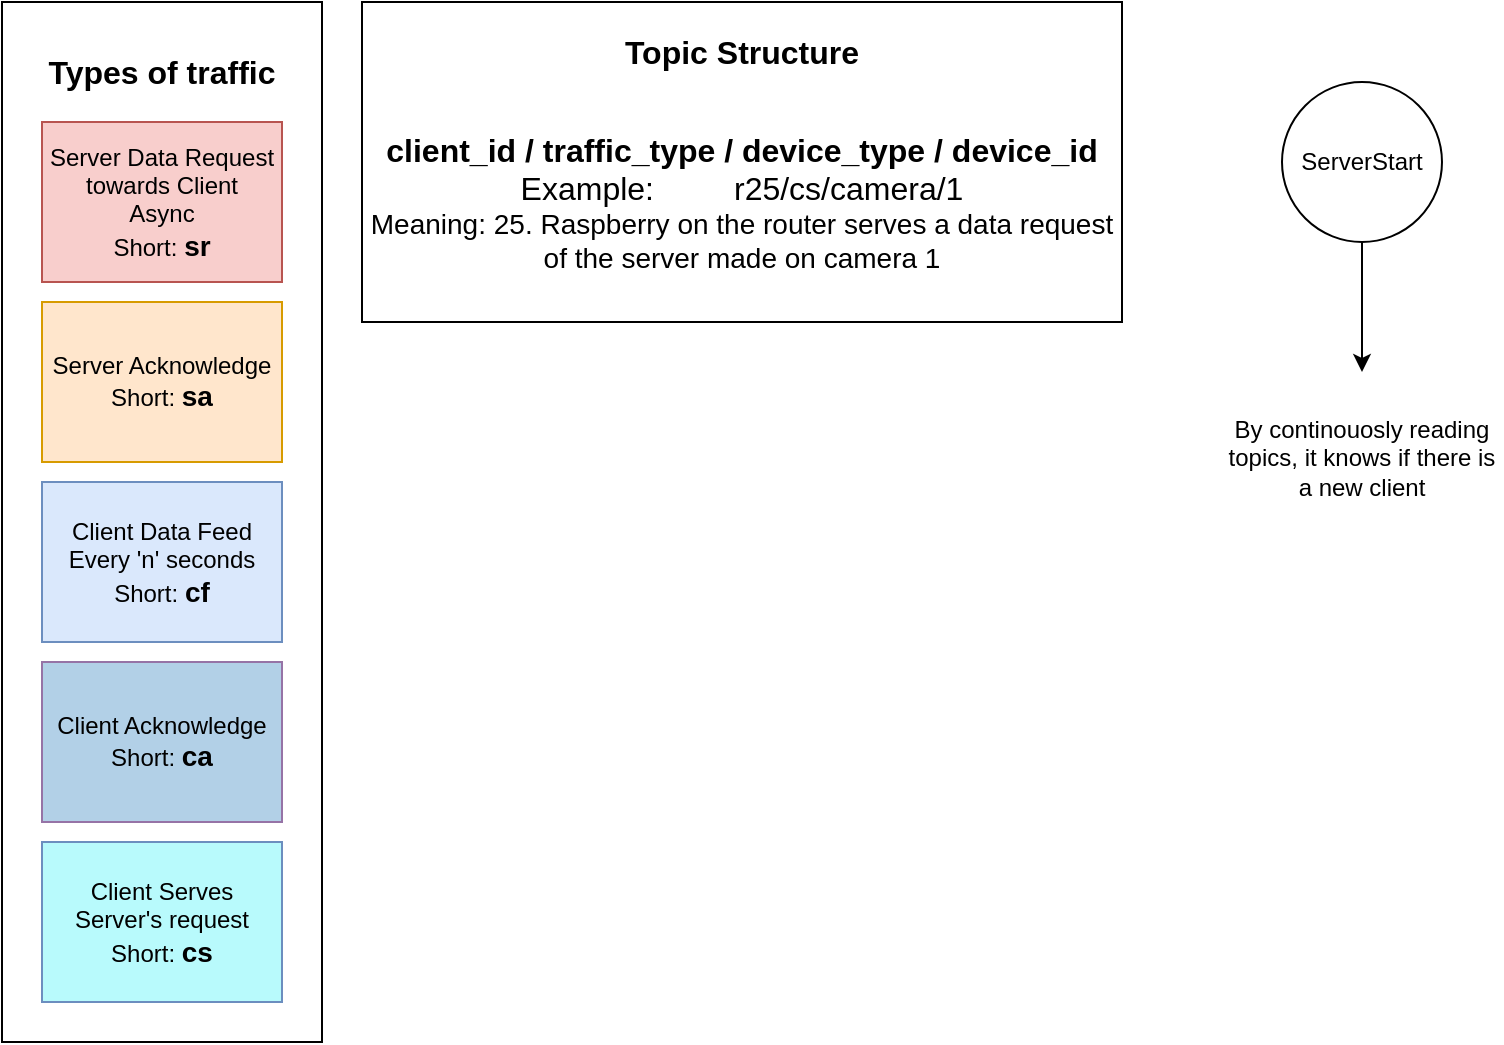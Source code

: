 <mxfile version="21.6.8" type="device" pages="2">
  <diagram name="1 oldal" id="5M3DaGB3wuH6PO7HfgoV">
    <mxGraphModel dx="1418" dy="844" grid="1" gridSize="10" guides="1" tooltips="1" connect="1" arrows="1" fold="1" page="1" pageScale="1" pageWidth="827" pageHeight="1169" math="0" shadow="0">
      <root>
        <mxCell id="0" />
        <mxCell id="1" parent="0" />
        <mxCell id="lXL5NVSI9GX34JelAAcs-3" value="" style="rounded=0;whiteSpace=wrap;html=1;" parent="1" vertex="1">
          <mxGeometry width="160" height="520" as="geometry" />
        </mxCell>
        <mxCell id="tSz0tno8jynpq7_KAymz-1" value="Server Acknowledge&lt;br&gt;Short: &lt;b&gt;&lt;font style=&quot;font-size: 14px;&quot;&gt;sa&lt;/font&gt;&lt;/b&gt;" style="rounded=0;whiteSpace=wrap;html=1;fillColor=#ffe6cc;strokeColor=#d79b00;" parent="1" vertex="1">
          <mxGeometry x="20" y="150" width="120" height="80" as="geometry" />
        </mxCell>
        <mxCell id="tSz0tno8jynpq7_KAymz-2" value="Server Data Request towards Client&lt;br&gt;Async&lt;br&gt;Short: &lt;font style=&quot;font-size: 14px;&quot;&gt;&lt;b&gt;sr&lt;/b&gt;&lt;/font&gt;" style="rounded=0;whiteSpace=wrap;html=1;fillColor=#f8cecc;strokeColor=#b85450;" parent="1" vertex="1">
          <mxGeometry x="20" y="60" width="120" height="80" as="geometry" />
        </mxCell>
        <mxCell id="tSz0tno8jynpq7_KAymz-3" value="Client Serves Server&#39;s request&lt;br&gt;Short: &lt;b&gt;&lt;font style=&quot;font-size: 14px;&quot;&gt;cs&lt;/font&gt;&lt;/b&gt;" style="rounded=0;whiteSpace=wrap;html=1;fillColor=#B8FAFC;strokeColor=#6c8ebf;" parent="1" vertex="1">
          <mxGeometry x="20" y="420" width="120" height="80" as="geometry" />
        </mxCell>
        <mxCell id="tSz0tno8jynpq7_KAymz-4" value="Client Data Feed&lt;br&gt;Every &#39;n&#39; seconds&lt;br&gt;Short: &lt;b&gt;&lt;font style=&quot;font-size: 14px;&quot;&gt;cf&lt;/font&gt;&lt;/b&gt;" style="rounded=0;whiteSpace=wrap;html=1;fillColor=#dae8fc;strokeColor=#6c8ebf;" parent="1" vertex="1">
          <mxGeometry x="20" y="240" width="120" height="80" as="geometry" />
        </mxCell>
        <mxCell id="lXL5NVSI9GX34JelAAcs-1" value="Client Acknowledge&lt;br&gt;Short: &lt;b&gt;&lt;font style=&quot;font-size: 14px;&quot;&gt;ca&lt;/font&gt;&lt;/b&gt;" style="rounded=0;whiteSpace=wrap;html=1;fillColor=#B2D0E7;strokeColor=#9673a6;" parent="1" vertex="1">
          <mxGeometry x="20" y="330" width="120" height="80" as="geometry" />
        </mxCell>
        <mxCell id="lXL5NVSI9GX34JelAAcs-2" value="Types of traffic" style="text;html=1;strokeColor=none;fillColor=none;align=center;verticalAlign=middle;whiteSpace=wrap;rounded=0;fontStyle=1;fontSize=16;" parent="1" vertex="1">
          <mxGeometry x="20" y="20" width="120" height="30" as="geometry" />
        </mxCell>
        <mxCell id="lXL5NVSI9GX34JelAAcs-12" style="edgeStyle=orthogonalEdgeStyle;rounded=0;orthogonalLoop=1;jettySize=auto;html=1;exitX=0.5;exitY=1;exitDx=0;exitDy=0;entryX=0.5;entryY=0;entryDx=0;entryDy=0;" parent="1" source="lXL5NVSI9GX34JelAAcs-6" target="lXL5NVSI9GX34JelAAcs-14" edge="1">
          <mxGeometry relative="1" as="geometry">
            <mxPoint x="640.0" y="200" as="targetPoint" />
          </mxGeometry>
        </mxCell>
        <mxCell id="lXL5NVSI9GX34JelAAcs-6" value="ServerStart" style="ellipse;whiteSpace=wrap;html=1;" parent="1" vertex="1">
          <mxGeometry x="640" y="40" width="80" height="80" as="geometry" />
        </mxCell>
        <mxCell id="lXL5NVSI9GX34JelAAcs-7" value="" style="rounded=0;whiteSpace=wrap;html=1;" parent="1" vertex="1">
          <mxGeometry x="180" width="380" height="160" as="geometry" />
        </mxCell>
        <mxCell id="lXL5NVSI9GX34JelAAcs-8" value="Topic Structure" style="text;html=1;strokeColor=none;fillColor=none;align=center;verticalAlign=middle;whiteSpace=wrap;rounded=0;fontStyle=1;fontSize=16;" parent="1" vertex="1">
          <mxGeometry x="180" width="380" height="50" as="geometry" />
        </mxCell>
        <mxCell id="lXL5NVSI9GX34JelAAcs-10" value="&lt;font style=&quot;&quot;&gt;&lt;span style=&quot;font-size: 16px;&quot;&gt;client_id / traffic_type / device_type / device_id&lt;/span&gt;&lt;br&gt;&lt;span style=&quot;font-weight: normal;&quot;&gt;&lt;span style=&quot;font-size: 16px;&quot;&gt;Example:&lt;/span&gt;&lt;span style=&quot;font-size: 16px; white-space: pre;&quot;&gt;&#x9;&lt;/span&gt;&lt;span style=&quot;font-size: 16px; white-space: pre;&quot;&gt;&#x9;&lt;/span&gt;&lt;span style=&quot;font-size: 16px;&quot;&gt;r25/cs/camera/1&lt;/span&gt;&lt;br&gt;&lt;font style=&quot;font-size: 14px;&quot;&gt;Meaning: 25. Raspberry on the router serves a data request of the server made on camera 1&lt;/font&gt;&lt;/span&gt;&lt;br&gt;&lt;/font&gt;" style="text;html=1;strokeColor=none;fillColor=none;align=center;verticalAlign=middle;whiteSpace=wrap;rounded=0;fontStyle=1" parent="1" vertex="1">
          <mxGeometry x="180" y="60" width="380" height="80" as="geometry" />
        </mxCell>
        <mxCell id="lXL5NVSI9GX34JelAAcs-14" value="By continouosly reading topics, it knows if there is a new client" style="text;html=1;strokeColor=none;fillColor=none;align=center;verticalAlign=middle;whiteSpace=wrap;rounded=0;" parent="1" vertex="1">
          <mxGeometry x="610" y="185" width="140" height="85" as="geometry" />
        </mxCell>
      </root>
    </mxGraphModel>
  </diagram>
  <diagram id="2XM4qKaYagKLI1VWnxiJ" name="ProjectPlanning">
    <mxGraphModel dx="1418" dy="844" grid="1" gridSize="10" guides="1" tooltips="1" connect="1" arrows="1" fold="1" page="1" pageScale="1" pageWidth="827" pageHeight="1169" math="0" shadow="0">
      <root>
        <mxCell id="0" />
        <mxCell id="1" parent="0" />
        <mxCell id="2Cg17Oi7uFf_H91U7qiF-1" value="&lt;font style=&quot;font-size: 14px;&quot;&gt;In every project, the most important is fixing the interfaces of SWCs and people on the project. This will define how the project works.&lt;br&gt;From team member point of view, I am alone, but: How many role would be optimal on the project? Who&#39;s work depends on what? What are the inputs, what are the outputs?&lt;br&gt;This can be broken down if we can specify what must be done with the robot.&lt;br&gt;Also, when you are planning the SW architecture of the robot, you have to realize what informations must be generated, what information depends on what other?&lt;br&gt;Good luck!&lt;/font&gt;" style="text;html=1;strokeColor=none;fillColor=none;align=center;verticalAlign=middle;whiteSpace=wrap;rounded=0;" vertex="1" parent="1">
          <mxGeometry width="827" height="120" as="geometry" />
        </mxCell>
        <mxCell id="2Cg17Oi7uFf_H91U7qiF-2" value="" style="endArrow=none;html=1;rounded=0;" edge="1" parent="1">
          <mxGeometry width="50" height="50" relative="1" as="geometry">
            <mxPoint x="20" y="150" as="sourcePoint" />
            <mxPoint x="810" y="100" as="targetPoint" />
          </mxGeometry>
        </mxCell>
        <mxCell id="2Cg17Oi7uFf_H91U7qiF-3" value="&lt;div&gt;&lt;b&gt;&lt;font style=&quot;font-size: 14px;&quot;&gt;System Requirements&lt;/font&gt;&lt;/b&gt;&lt;/div&gt;&lt;ul&gt;&lt;li style=&quot;text-align: left;&quot;&gt;Want a well-scaleable SW architecture for a wide variety of tasks at the end. Robots have to solve tasks which are currently unknown. All these task must be done in a static environment called &quot;garden&quot;. Therefore, latency in decision making is not that important.&lt;/li&gt;&lt;li style=&quot;text-align: left;&quot;&gt;To keep the system well-scalable, robots won&#39;t make their own decisions. The responsibility of them shall only be to request and forward their sensor information to the server making these decision and perform these decisions.&lt;/li&gt;&lt;/ul&gt;" style="text;html=1;strokeColor=none;fillColor=none;align=center;verticalAlign=middle;whiteSpace=wrap;rounded=0;" vertex="1" parent="1">
          <mxGeometry x="40" y="280" width="760" height="120" as="geometry" />
        </mxCell>
        <mxCell id="2Cg17Oi7uFf_H91U7qiF-4" value="&lt;b&gt;&lt;font style=&quot;font-size: 14px;&quot;&gt;Customer desires:&lt;/font&gt;&lt;/b&gt;&lt;br&gt;I want a lot of small robots can autonomusly run my farm with chaotic planting rules and&amp;nbsp;deep mulching techniques, including: nursing, growing and harvesting. The exact tasks are unknown. Any operation is realistic with any plant." style="text;html=1;strokeColor=none;fillColor=none;align=center;verticalAlign=middle;whiteSpace=wrap;rounded=0;" vertex="1" parent="1">
          <mxGeometry x="40" y="160" width="760" height="80" as="geometry" />
        </mxCell>
        <mxCell id="2Cg17Oi7uFf_H91U7qiF-5" value="&lt;b&gt;&lt;font style=&quot;font-size: 13px;&quot;&gt;Team Requirements:&lt;/font&gt;&lt;/b&gt;&lt;br&gt;Will need someone, who&#39;s responsible for:&lt;br&gt;&lt;ul&gt;&lt;li style=&quot;text-align: left;&quot;&gt;Phisical interface of the robots, through which it can interact with the world (For now it is a copy of a toy robot)&lt;/li&gt;&lt;li style=&quot;text-align: left;&quot;&gt;HW of the robot, sitting on the sceleton of it. (For now it is Raspberry PI 4 but later on custom board with Yocto) Thos person also validates that interfaces are ready and usable for SW development of the robot.&lt;/li&gt;&lt;li style=&quot;text-align: left;&quot;&gt;Client SW developer of the robot: Only planning SW of the robot adopting to the designated interfaces between client and server.&lt;/li&gt;&lt;li style=&quot;text-align: left;&quot;&gt;Data Engineer: Saving, storing and managing data coming from the robot on server side. (First step for the preparation of training a NN&lt;/li&gt;&lt;li style=&quot;text-align: left;&quot;&gt;Neural Architect: Responsible for desinging a set of artificial Neural Networks cooperating with each other to resolve a specific task. This can be done by the mixture of manual and automated Neural Architecture Search (NAS) (https://en.wikipedia.org/wiki/Neural_architecture_search) What NNs must be part of the architecture and what are the inputs and outputs of them, might should be designed manually. The optimization of individual NNs must be done by NAS.&lt;/li&gt;&lt;/ul&gt;Neural Architect can only work if other roles finished the infrastructure necessary for NAS." style="text;html=1;strokeColor=none;fillColor=none;align=center;verticalAlign=middle;whiteSpace=wrap;rounded=0;" vertex="1" parent="1">
          <mxGeometry x="40" y="440" width="760" height="200" as="geometry" />
        </mxCell>
      </root>
    </mxGraphModel>
  </diagram>
</mxfile>
